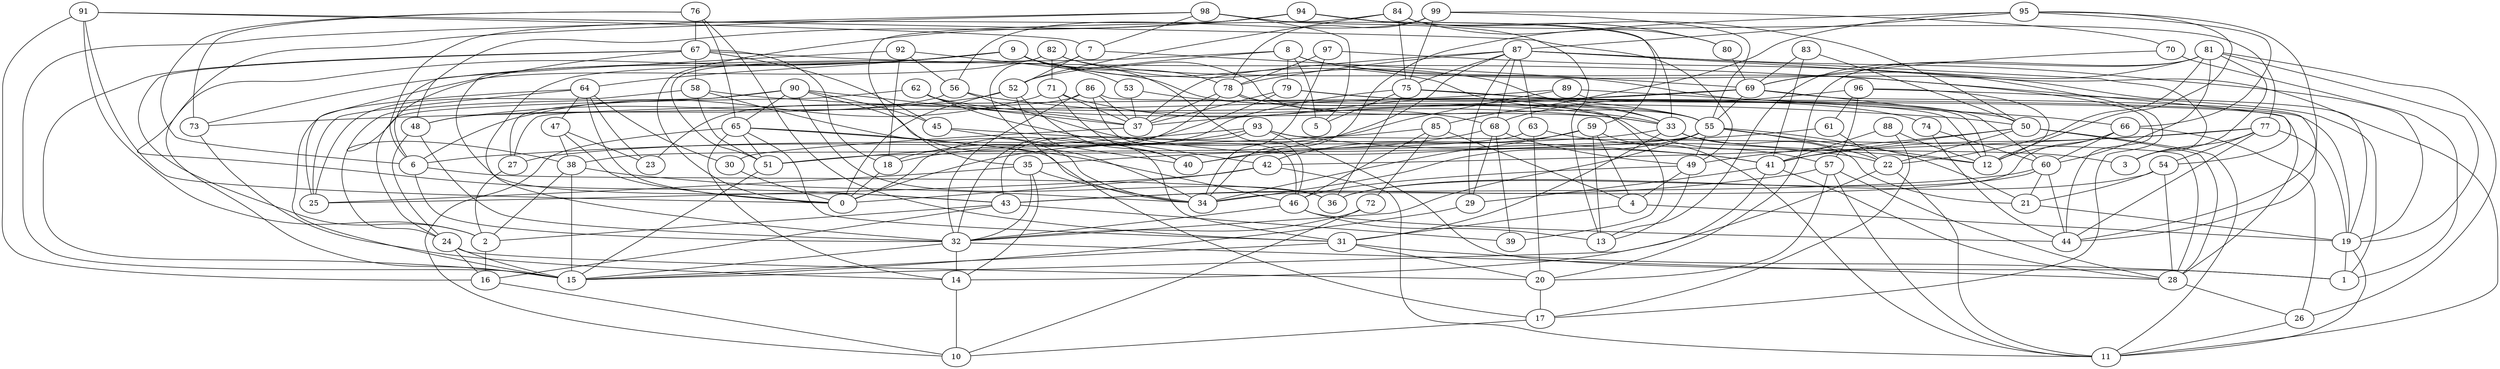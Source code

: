 digraph GG_graph {

subgraph G_graph {
edge [color = black]
"88" -> "17" [dir = none]
"88" -> "12" [dir = none]
"88" -> "41" [dir = none]
"14" -> "10" [dir = none]
"97" -> "19" [dir = none]
"97" -> "34" [dir = none]
"97" -> "78" [dir = none]
"98" -> "7" [dir = none]
"98" -> "13" [dir = none]
"98" -> "33" [dir = none]
"98" -> "5" [dir = none]
"98" -> "15" [dir = none]
"98" -> "43" [dir = none]
"78" -> "39" [dir = none]
"78" -> "37" [dir = none]
"78" -> "32" [dir = none]
"78" -> "68" [dir = none]
"72" -> "10" [dir = none]
"72" -> "32" [dir = none]
"61" -> "35" [dir = none]
"61" -> "22" [dir = none]
"38" -> "15" [dir = none]
"38" -> "34" [dir = none]
"38" -> "2" [dir = none]
"83" -> "50" [dir = none]
"83" -> "69" [dir = none]
"83" -> "41" [dir = none]
"4" -> "31" [dir = none]
"4" -> "19" [dir = none]
"68" -> "49" [dir = none]
"68" -> "29" [dir = none]
"68" -> "39" [dir = none]
"68" -> "40" [dir = none]
"17" -> "10" [dir = none]
"48" -> "24" [dir = none]
"48" -> "32" [dir = none]
"52" -> "0" [dir = none]
"52" -> "31" [dir = none]
"52" -> "48" [dir = none]
"52" -> "40" [dir = none]
"77" -> "42" [dir = none]
"77" -> "19" [dir = none]
"77" -> "54" [dir = none]
"77" -> "41" [dir = none]
"77" -> "44" [dir = none]
"77" -> "3" [dir = none]
"8" -> "5" [dir = none]
"8" -> "79" [dir = none]
"8" -> "32" [dir = none]
"8" -> "11" [dir = none]
"8" -> "44" [dir = none]
"8" -> "52" [dir = none]
"35" -> "32" [dir = none]
"35" -> "34" [dir = none]
"35" -> "25" [dir = none]
"80" -> "69" [dir = none]
"42" -> "25" [dir = none]
"42" -> "0" [dir = none]
"42" -> "11" [dir = none]
"89" -> "12" [dir = none]
"89" -> "0" [dir = none]
"89" -> "66" [dir = none]
"89" -> "73" [dir = none]
"74" -> "60" [dir = none]
"74" -> "44" [dir = none]
"18" -> "0" [dir = none]
"93" -> "28" [dir = none]
"93" -> "51" [dir = none]
"93" -> "43" [dir = none]
"93" -> "22" [dir = none]
"93" -> "1" [dir = none]
"93" -> "18" [dir = none]
"82" -> "71" [dir = none]
"82" -> "60" [dir = none]
"82" -> "33" [dir = none]
"82" -> "25" [dir = none]
"82" -> "51" [dir = none]
"71" -> "57" [dir = none]
"71" -> "40" [dir = none]
"71" -> "6" [dir = none]
"71" -> "37" [dir = none]
"92" -> "18" [dir = none]
"92" -> "55" [dir = none]
"92" -> "6" [dir = none]
"92" -> "56" [dir = none]
"66" -> "12" [dir = none]
"66" -> "34" [dir = none]
"66" -> "60" [dir = none]
"66" -> "26" [dir = none]
"70" -> "69" [dir = none]
"70" -> "1" [dir = none]
"90" -> "65" [dir = none]
"90" -> "36" [dir = none]
"90" -> "27" [dir = none]
"90" -> "45" [dir = none]
"90" -> "24" [dir = none]
"90" -> "37" [dir = none]
"90" -> "34" [dir = none]
"60" -> "44" [dir = none]
"60" -> "36" [dir = none]
"60" -> "43" [dir = none]
"60" -> "21" [dir = none]
"58" -> "51" [dir = none]
"58" -> "50" [dir = none]
"58" -> "34" [dir = none]
"30" -> "0" [dir = none]
"84" -> "52" [dir = none]
"84" -> "77" [dir = none]
"84" -> "75" [dir = none]
"84" -> "35" [dir = none]
"84" -> "80" [dir = none]
"26" -> "11" [dir = none]
"21" -> "19" [dir = none]
"22" -> "15" [dir = none]
"22" -> "11" [dir = none]
"85" -> "4" [dir = none]
"85" -> "72" [dir = none]
"85" -> "6" [dir = none]
"85" -> "46" [dir = none]
"63" -> "38" [dir = none]
"63" -> "20" [dir = none]
"63" -> "12" [dir = none]
"24" -> "16" [dir = none]
"24" -> "15" [dir = none]
"24" -> "20" [dir = none]
"20" -> "17" [dir = none]
"86" -> "37" [dir = none]
"86" -> "23" [dir = none]
"86" -> "46" [dir = none]
"86" -> "32" [dir = none]
"86" -> "28" [dir = none]
"55" -> "22" [dir = none]
"55" -> "12" [dir = none]
"55" -> "32" [dir = none]
"55" -> "49" [dir = none]
"55" -> "51" [dir = none]
"55" -> "34" [dir = none]
"55" -> "21" [dir = none]
"62" -> "42" [dir = none]
"62" -> "33" [dir = none]
"62" -> "24" [dir = none]
"62" -> "37" [dir = none]
"87" -> "63" [dir = none]
"87" -> "29" [dir = none]
"87" -> "40" [dir = none]
"87" -> "75" [dir = none]
"87" -> "17" [dir = none]
"87" -> "19" [dir = none]
"87" -> "37" [dir = none]
"87" -> "78" [dir = none]
"87" -> "68" [dir = none]
"87" -> "3" [dir = none]
"64" -> "25" [dir = none]
"64" -> "0" [dir = none]
"64" -> "15" [dir = none]
"64" -> "47" [dir = none]
"64" -> "23" [dir = none]
"64" -> "30" [dir = none]
"28" -> "26" [dir = none]
"41" -> "14" [dir = none]
"41" -> "29" [dir = none]
"41" -> "28" [dir = none]
"43" -> "39" [dir = none]
"43" -> "2" [dir = none]
"43" -> "16" [dir = none]
"47" -> "23" [dir = none]
"47" -> "38" [dir = none]
"47" -> "0" [dir = none]
"96" -> "57" [dir = none]
"96" -> "12" [dir = none]
"96" -> "1" [dir = none]
"96" -> "68" [dir = none]
"96" -> "61" [dir = none]
"94" -> "80" [dir = none]
"94" -> "48" [dir = none]
"94" -> "59" [dir = none]
"94" -> "0" [dir = none]
"94" -> "6" [dir = none]
"94" -> "50" [dir = none]
"76" -> "6" [dir = none]
"76" -> "73" [dir = none]
"76" -> "67" [dir = none]
"76" -> "65" [dir = none]
"76" -> "31" [dir = none]
"9" -> "78" [dir = none]
"9" -> "73" [dir = none]
"9" -> "15" [dir = none]
"9" -> "43" [dir = none]
"9" -> "53" [dir = none]
"9" -> "64" [dir = none]
"9" -> "46" [dir = none]
"9" -> "33" [dir = none]
"9" -> "55" [dir = none]
"54" -> "21" [dir = none]
"54" -> "36" [dir = none]
"54" -> "28" [dir = none]
"31" -> "20" [dir = none]
"31" -> "15" [dir = none]
"31" -> "1" [dir = none]
"45" -> "40" [dir = none]
"45" -> "41" [dir = none]
"57" -> "43" [dir = none]
"57" -> "11" [dir = none]
"57" -> "28" [dir = none]
"57" -> "20" [dir = none]
"2" -> "16" [dir = none]
"73" -> "14" [dir = none]
"79" -> "18" [dir = none]
"79" -> "19" [dir = none]
"79" -> "37" [dir = none]
"79" -> "74" [dir = none]
"56" -> "33" [dir = none]
"56" -> "41" [dir = none]
"56" -> "48" [dir = none]
"16" -> "10" [dir = none]
"32" -> "14" [dir = none]
"32" -> "15" [dir = none]
"6" -> "36" [dir = none]
"6" -> "32" [dir = none]
"33" -> "21" [dir = none]
"33" -> "3" [dir = none]
"33" -> "31" [dir = none]
"33" -> "27" [dir = none]
"53" -> "37" [dir = none]
"53" -> "33" [dir = none]
"95" -> "87" [dir = none]
"95" -> "66" [dir = none]
"95" -> "12" [dir = none]
"95" -> "34" [dir = none]
"95" -> "44" [dir = none]
"95" -> "85" [dir = none]
"69" -> "55" [dir = none]
"69" -> "37" [dir = none]
"69" -> "50" [dir = none]
"69" -> "44" [dir = none]
"69" -> "27" [dir = none]
"19" -> "11" [dir = none]
"19" -> "1" [dir = none]
"81" -> "3" [dir = none]
"81" -> "60" [dir = none]
"81" -> "20" [dir = none]
"81" -> "69" [dir = none]
"81" -> "19" [dir = none]
"81" -> "26" [dir = none]
"81" -> "13" [dir = none]
"81" -> "22" [dir = none]
"27" -> "2" [dir = none]
"46" -> "13" [dir = none]
"46" -> "44" [dir = none]
"46" -> "32" [dir = none]
"37" -> "30" [dir = none]
"91" -> "16" [dir = none]
"91" -> "7" [dir = none]
"91" -> "2" [dir = none]
"91" -> "0" [dir = none]
"91" -> "49" [dir = none]
"59" -> "4" [dir = none]
"59" -> "34" [dir = none]
"59" -> "13" [dir = none]
"59" -> "11" [dir = none]
"59" -> "42" [dir = none]
"67" -> "45" [dir = none]
"67" -> "2" [dir = none]
"67" -> "18" [dir = none]
"67" -> "38" [dir = none]
"67" -> "54" [dir = none]
"67" -> "15" [dir = none]
"67" -> "58" [dir = none]
"50" -> "28" [dir = none]
"50" -> "22" [dir = none]
"50" -> "11" [dir = none]
"50" -> "49" [dir = none]
"50" -> "41" [dir = none]
"49" -> "46" [dir = none]
"49" -> "4" [dir = none]
"49" -> "13" [dir = none]
"65" -> "10" [dir = none]
"65" -> "31" [dir = none]
"65" -> "34" [dir = none]
"65" -> "14" [dir = none]
"65" -> "46" [dir = none]
"65" -> "51" [dir = none]
"7" -> "52" [dir = none]
"7" -> "17" [dir = none]
"7" -> "69" [dir = none]
"75" -> "12" [dir = none]
"75" -> "0" [dir = none]
"75" -> "55" [dir = none]
"75" -> "36" [dir = none]
"75" -> "5" [dir = none]
"29" -> "15" [dir = none]
"99" -> "78" [dir = none]
"99" -> "55" [dir = none]
"99" -> "70" [dir = none]
"99" -> "56" [dir = none]
"99" -> "75" [dir = none]
"51" -> "15" [dir = none]
"58" -> "25" [dir = none]
"35" -> "14" [dir = none]
"32" -> "28" [dir = none]
}

}
